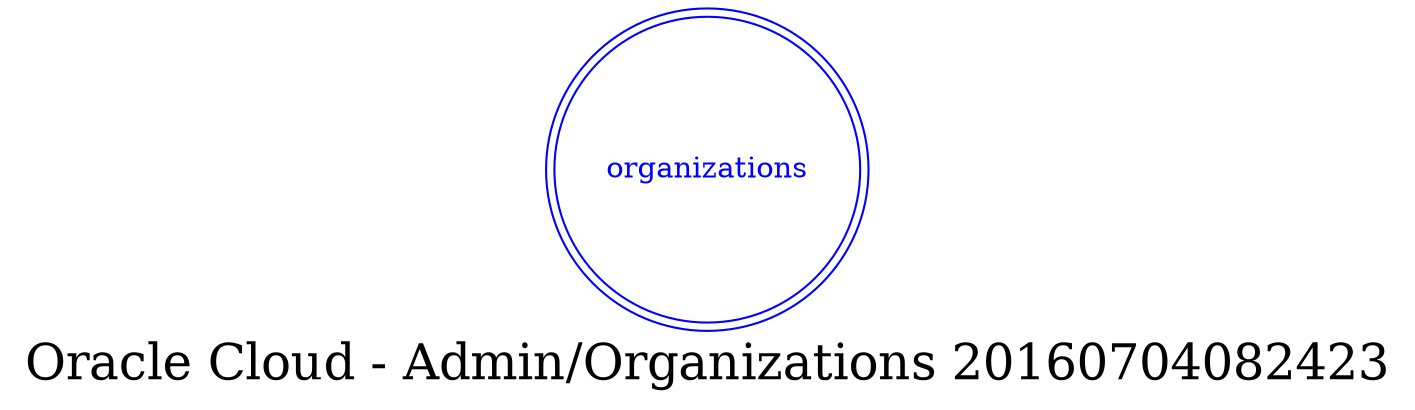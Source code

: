 digraph LexiconGraph {
graph[label="Oracle Cloud - Admin/Organizations 20160704082423", fontsize=24]
splines=true
"organizations" [color=blue, fontcolor=blue, shape=doublecircle]
}
